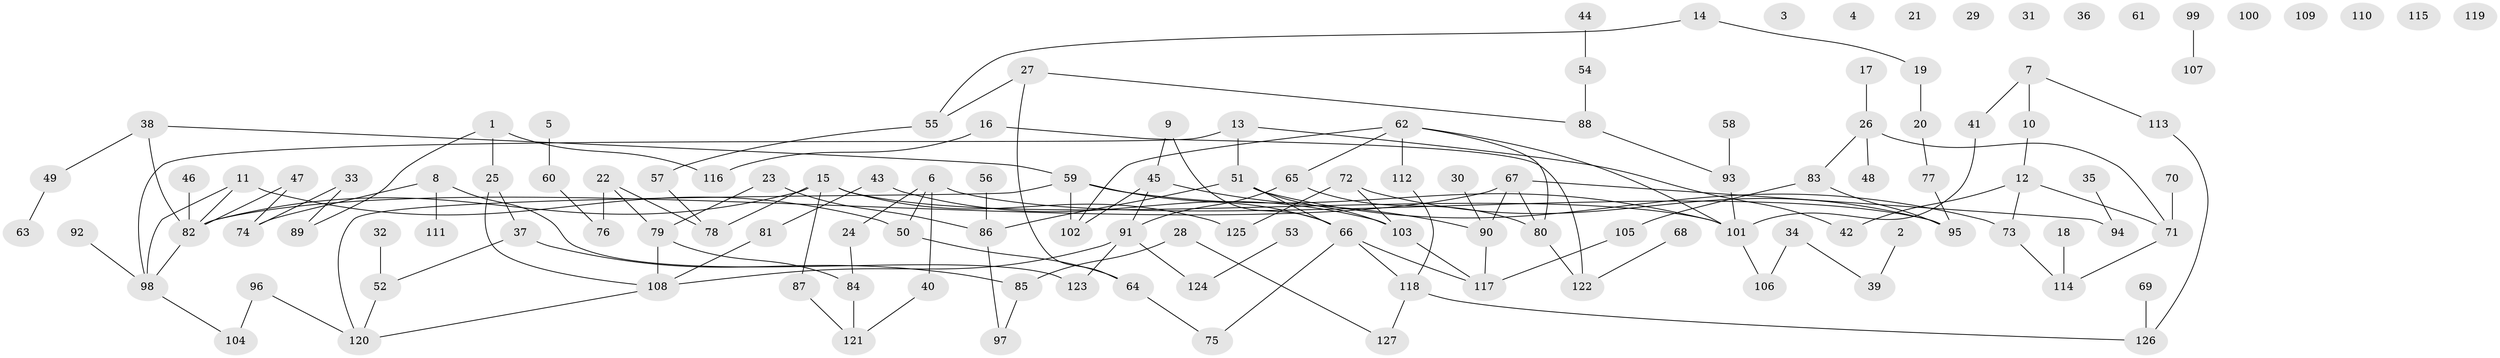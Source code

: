 // Generated by graph-tools (version 1.1) at 2025/40/03/09/25 04:40:42]
// undirected, 127 vertices, 151 edges
graph export_dot {
graph [start="1"]
  node [color=gray90,style=filled];
  1;
  2;
  3;
  4;
  5;
  6;
  7;
  8;
  9;
  10;
  11;
  12;
  13;
  14;
  15;
  16;
  17;
  18;
  19;
  20;
  21;
  22;
  23;
  24;
  25;
  26;
  27;
  28;
  29;
  30;
  31;
  32;
  33;
  34;
  35;
  36;
  37;
  38;
  39;
  40;
  41;
  42;
  43;
  44;
  45;
  46;
  47;
  48;
  49;
  50;
  51;
  52;
  53;
  54;
  55;
  56;
  57;
  58;
  59;
  60;
  61;
  62;
  63;
  64;
  65;
  66;
  67;
  68;
  69;
  70;
  71;
  72;
  73;
  74;
  75;
  76;
  77;
  78;
  79;
  80;
  81;
  82;
  83;
  84;
  85;
  86;
  87;
  88;
  89;
  90;
  91;
  92;
  93;
  94;
  95;
  96;
  97;
  98;
  99;
  100;
  101;
  102;
  103;
  104;
  105;
  106;
  107;
  108;
  109;
  110;
  111;
  112;
  113;
  114;
  115;
  116;
  117;
  118;
  119;
  120;
  121;
  122;
  123;
  124;
  125;
  126;
  127;
  1 -- 25;
  1 -- 89;
  1 -- 116;
  2 -- 39;
  5 -- 60;
  6 -- 24;
  6 -- 40;
  6 -- 50;
  6 -- 95;
  7 -- 10;
  7 -- 41;
  7 -- 113;
  8 -- 74;
  8 -- 111;
  8 -- 123;
  9 -- 45;
  9 -- 66;
  10 -- 12;
  11 -- 50;
  11 -- 82;
  11 -- 98;
  12 -- 42;
  12 -- 71;
  12 -- 73;
  13 -- 42;
  13 -- 51;
  13 -- 98;
  14 -- 19;
  14 -- 55;
  15 -- 78;
  15 -- 82;
  15 -- 87;
  15 -- 101;
  15 -- 125;
  16 -- 116;
  16 -- 122;
  17 -- 26;
  18 -- 114;
  19 -- 20;
  20 -- 77;
  22 -- 76;
  22 -- 78;
  22 -- 79;
  23 -- 79;
  23 -- 86;
  24 -- 84;
  25 -- 37;
  25 -- 108;
  26 -- 48;
  26 -- 71;
  26 -- 83;
  27 -- 55;
  27 -- 64;
  27 -- 88;
  28 -- 85;
  28 -- 127;
  30 -- 90;
  32 -- 52;
  33 -- 74;
  33 -- 89;
  34 -- 39;
  34 -- 106;
  35 -- 94;
  37 -- 52;
  37 -- 85;
  38 -- 49;
  38 -- 59;
  38 -- 82;
  40 -- 121;
  41 -- 101;
  43 -- 81;
  43 -- 103;
  44 -- 54;
  45 -- 90;
  45 -- 91;
  45 -- 102;
  46 -- 82;
  47 -- 74;
  47 -- 82;
  49 -- 63;
  50 -- 64;
  51 -- 66;
  51 -- 73;
  51 -- 86;
  51 -- 103;
  52 -- 120;
  53 -- 124;
  54 -- 88;
  55 -- 57;
  56 -- 86;
  57 -- 78;
  58 -- 93;
  59 -- 66;
  59 -- 101;
  59 -- 102;
  59 -- 120;
  60 -- 76;
  62 -- 65;
  62 -- 80;
  62 -- 101;
  62 -- 102;
  62 -- 112;
  64 -- 75;
  65 -- 80;
  65 -- 91;
  66 -- 75;
  66 -- 117;
  66 -- 118;
  67 -- 80;
  67 -- 82;
  67 -- 90;
  67 -- 94;
  68 -- 122;
  69 -- 126;
  70 -- 71;
  71 -- 114;
  72 -- 95;
  72 -- 103;
  72 -- 125;
  73 -- 114;
  77 -- 95;
  79 -- 84;
  79 -- 108;
  80 -- 122;
  81 -- 108;
  82 -- 98;
  83 -- 95;
  83 -- 105;
  84 -- 121;
  85 -- 97;
  86 -- 97;
  87 -- 121;
  88 -- 93;
  90 -- 117;
  91 -- 108;
  91 -- 123;
  91 -- 124;
  92 -- 98;
  93 -- 101;
  96 -- 104;
  96 -- 120;
  98 -- 104;
  99 -- 107;
  101 -- 106;
  103 -- 117;
  105 -- 117;
  108 -- 120;
  112 -- 118;
  113 -- 126;
  118 -- 126;
  118 -- 127;
}
